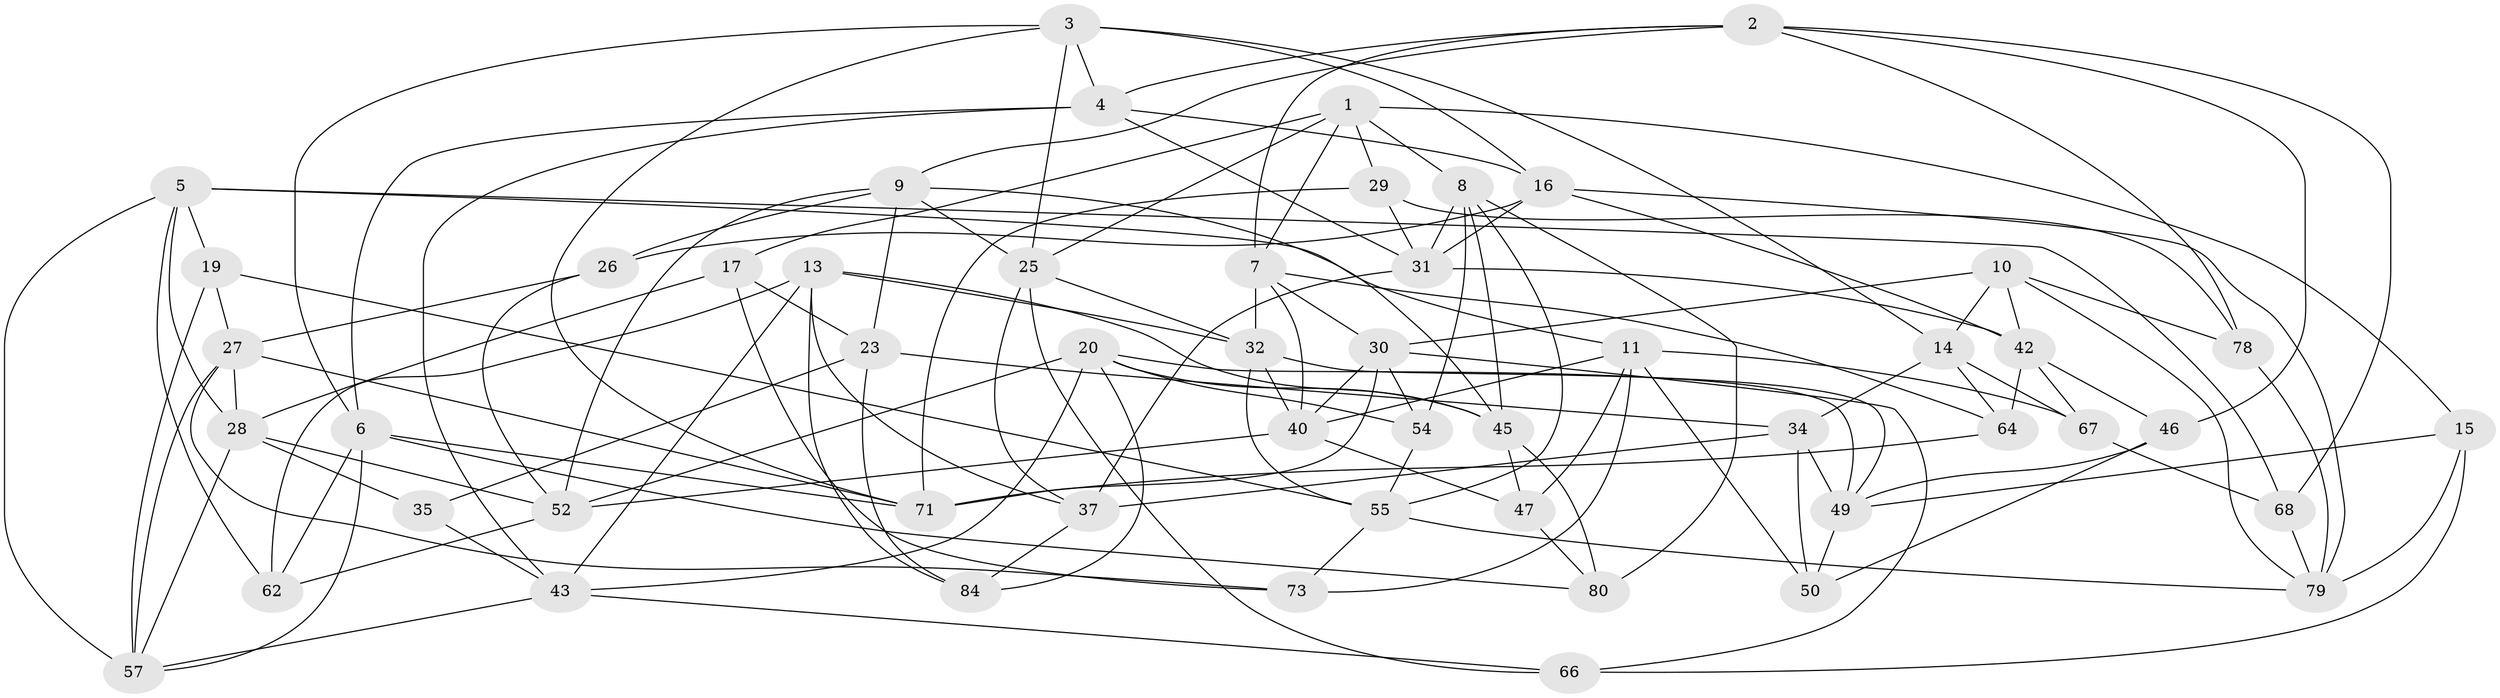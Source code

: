 // original degree distribution, {4: 1.0}
// Generated by graph-tools (version 1.1) at 2025/11/02/27/25 16:11:51]
// undirected, 53 vertices, 137 edges
graph export_dot {
graph [start="1"]
  node [color=gray90,style=filled];
  1 [super="+44"];
  2 [super="+69"];
  3 [super="+38"];
  4 [super="+74"];
  5 [super="+76"];
  6 [super="+18"];
  7 [super="+12"];
  8 [super="+22"];
  9 [super="+82"];
  10 [super="+51"];
  11 [super="+63"];
  13 [super="+83"];
  14 [super="+24"];
  15;
  16 [super="+21"];
  17;
  19;
  20 [super="+39"];
  23 [super="+65"];
  25 [super="+36"];
  26;
  27 [super="+33"];
  28 [super="+75"];
  29;
  30 [super="+70"];
  31 [super="+48"];
  32 [super="+87"];
  34 [super="+41"];
  35;
  37 [super="+60"];
  40 [super="+85"];
  42 [super="+81"];
  43 [super="+56"];
  45 [super="+53"];
  46;
  47;
  49 [super="+58"];
  50;
  52 [super="+72"];
  54;
  55 [super="+61"];
  57 [super="+59"];
  62;
  64;
  66;
  67;
  68;
  71 [super="+77"];
  73;
  78;
  79 [super="+86"];
  80;
  84;
  1 -- 15;
  1 -- 7;
  1 -- 8;
  1 -- 17;
  1 -- 29;
  1 -- 25;
  2 -- 78;
  2 -- 46;
  2 -- 9;
  2 -- 4;
  2 -- 68;
  2 -- 7;
  3 -- 6;
  3 -- 25;
  3 -- 4;
  3 -- 71;
  3 -- 16;
  3 -- 14;
  4 -- 31;
  4 -- 16;
  4 -- 43;
  4 -- 6;
  5 -- 62;
  5 -- 68;
  5 -- 11;
  5 -- 57;
  5 -- 19;
  5 -- 28;
  6 -- 62;
  6 -- 80;
  6 -- 57;
  6 -- 71;
  7 -- 64;
  7 -- 32;
  7 -- 40;
  7 -- 30;
  8 -- 54;
  8 -- 80;
  8 -- 31;
  8 -- 45;
  8 -- 55;
  9 -- 26;
  9 -- 52;
  9 -- 23;
  9 -- 25;
  9 -- 45;
  10 -- 79;
  10 -- 78;
  10 -- 42;
  10 -- 14 [weight=2];
  10 -- 30;
  11 -- 40;
  11 -- 47;
  11 -- 50;
  11 -- 73;
  11 -- 67;
  13 -- 62;
  13 -- 43;
  13 -- 32;
  13 -- 37;
  13 -- 45;
  13 -- 84;
  14 -- 67;
  14 -- 34;
  14 -- 64;
  15 -- 66;
  15 -- 49;
  15 -- 79;
  16 -- 26;
  16 -- 42;
  16 -- 31;
  16 -- 79;
  17 -- 73;
  17 -- 23;
  17 -- 28;
  19 -- 55;
  19 -- 27;
  19 -- 57;
  20 -- 45;
  20 -- 54;
  20 -- 84;
  20 -- 43;
  20 -- 49;
  20 -- 52;
  23 -- 35 [weight=2];
  23 -- 84;
  23 -- 34;
  25 -- 66;
  25 -- 32;
  25 -- 37;
  26 -- 52;
  26 -- 27;
  27 -- 73;
  27 -- 71;
  27 -- 28;
  27 -- 57;
  28 -- 57;
  28 -- 35;
  28 -- 52;
  29 -- 71;
  29 -- 78;
  29 -- 31;
  30 -- 54;
  30 -- 71;
  30 -- 40;
  30 -- 66;
  31 -- 42;
  31 -- 37;
  32 -- 55;
  32 -- 49;
  32 -- 40;
  34 -- 49;
  34 -- 50;
  34 -- 37 [weight=2];
  35 -- 43;
  37 -- 84;
  40 -- 47;
  40 -- 52;
  42 -- 64;
  42 -- 67;
  42 -- 46;
  43 -- 66;
  43 -- 57;
  45 -- 80;
  45 -- 47;
  46 -- 50;
  46 -- 49;
  47 -- 80;
  49 -- 50;
  52 -- 62;
  54 -- 55;
  55 -- 73;
  55 -- 79;
  64 -- 71;
  67 -- 68;
  68 -- 79;
  78 -- 79;
}
